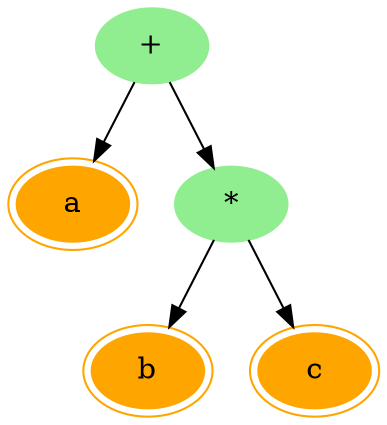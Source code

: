 digraph G {
e[color = lightgreen, style = filled, label="+"];
e -> a
e -> d
a[color = orange, peripheries=2, style = filled, label="a"];
d[color = lightgreen, style = filled, label="*"];
d -> b
d -> c
b[color = orange, peripheries=2, style = filled, label="b"];
c[color = orange, peripheries=2, style = filled, label="c"];
}